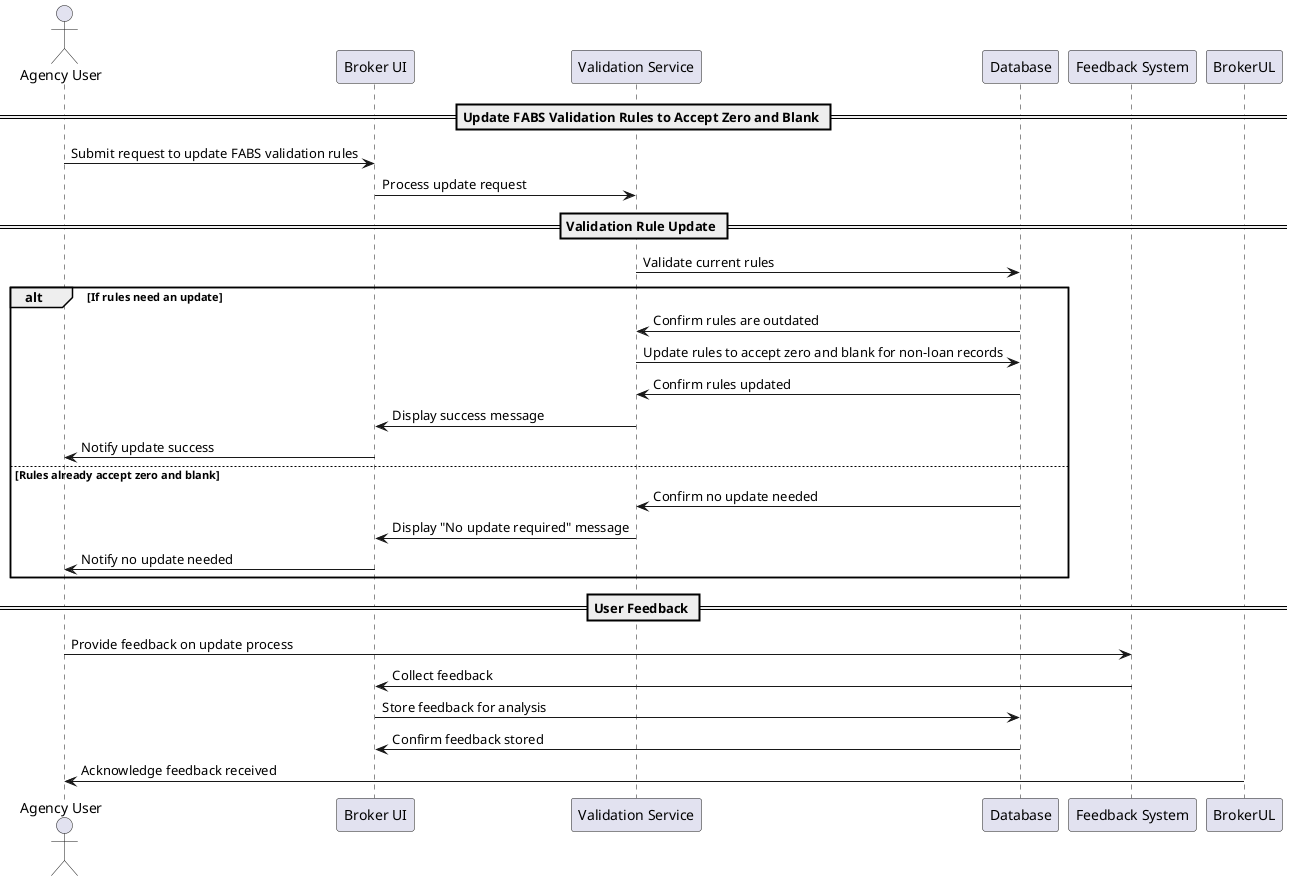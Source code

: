 @startuml
actor AgencyUser as "Agency User"
participant BrokerUI as "Broker UI"
participant ValidationService as "Validation Service"
participant Database as "Database"
participant FeedbackSystem as "Feedback System"

== Update FABS Validation Rules to Accept Zero and Blank ==
AgencyUser -> BrokerUI : Submit request to update FABS validation rules
BrokerUI -> ValidationService : Process update request

== Validation Rule Update ==
ValidationService -> Database : Validate current rules
alt If rules need an update
    Database -> ValidationService : Confirm rules are outdated
    ValidationService -> Database : Update rules to accept zero and blank for non-loan records
    Database -> ValidationService  : Confirm rules updated
    ValidationService -> BrokerUI : Display success message
    BrokerUI -> AgencyUser : Notify update success
else Rules already accept zero and blank
    Database -> ValidationService : Confirm no update needed
    ValidationService -> BrokerUI : Display "No update required" message
    BrokerUI -> AgencyUser : Notify no update needed
end

== User Feedback ==
AgencyUser -> FeedbackSystem : Provide feedback on update process
FeedbackSystem -> BrokerUI : Collect feedback
BrokerUI -> Database : Store feedback for analysis
Database -> BrokerUI : Confirm feedback stored
BrokerUL -> AgencyUser : Acknowledge feedback received

@enduml